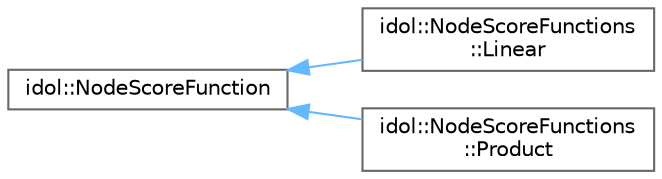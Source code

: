 digraph "Graphical Class Hierarchy"
{
 // LATEX_PDF_SIZE
  bgcolor="transparent";
  edge [fontname=Helvetica,fontsize=10,labelfontname=Helvetica,labelfontsize=10];
  node [fontname=Helvetica,fontsize=10,shape=box,height=0.2,width=0.4];
  rankdir="LR";
  Node0 [id="Node000000",label="idol::NodeScoreFunction",height=0.2,width=0.4,color="grey40", fillcolor="white", style="filled",URL="$classidol_1_1NodeScoreFunction.html",tooltip=" "];
  Node0 -> Node1 [id="edge90_Node000000_Node000001",dir="back",color="steelblue1",style="solid",tooltip=" "];
  Node1 [id="Node000001",label="idol::NodeScoreFunctions\l::Linear",height=0.2,width=0.4,color="grey40", fillcolor="white", style="filled",URL="$classidol_1_1NodeScoreFunctions_1_1Linear.html",tooltip=" "];
  Node0 -> Node2 [id="edge91_Node000000_Node000002",dir="back",color="steelblue1",style="solid",tooltip=" "];
  Node2 [id="Node000002",label="idol::NodeScoreFunctions\l::Product",height=0.2,width=0.4,color="grey40", fillcolor="white", style="filled",URL="$classidol_1_1NodeScoreFunctions_1_1Product.html",tooltip=" "];
}
